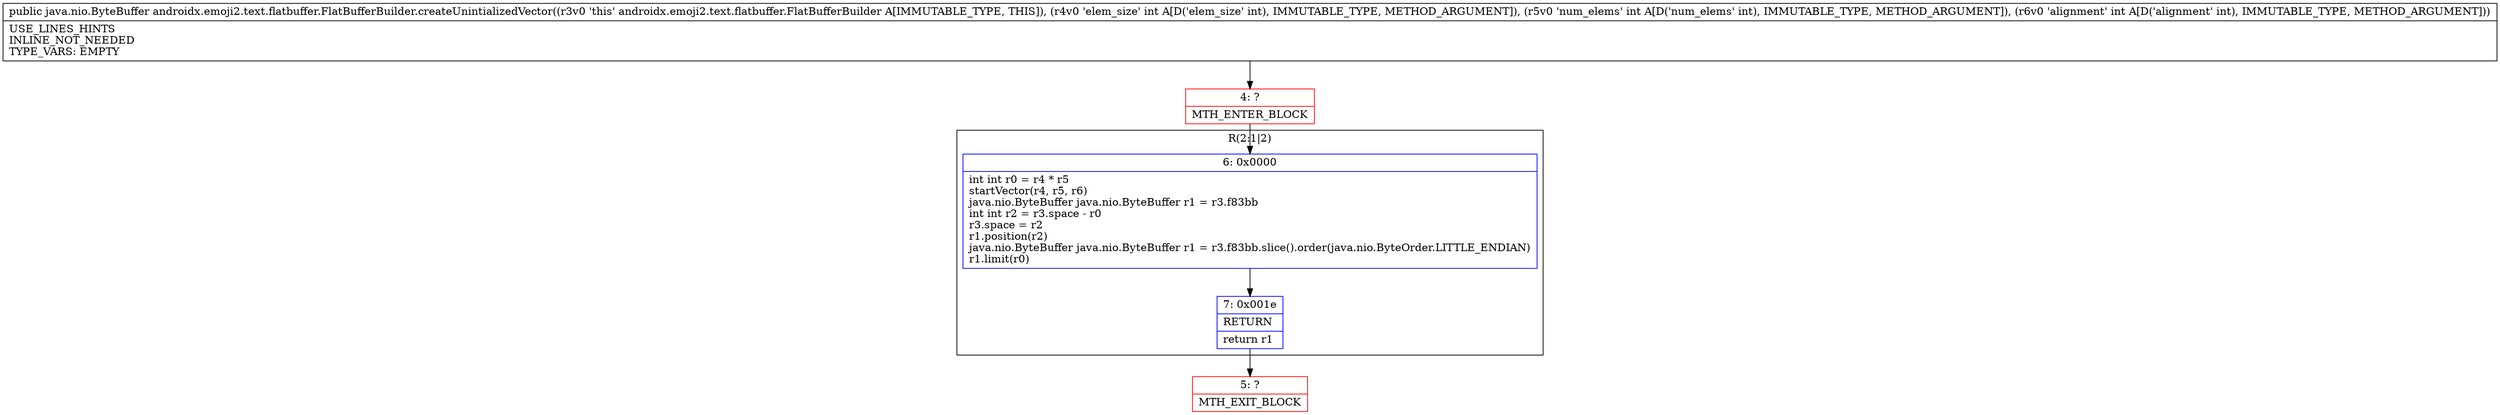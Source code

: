 digraph "CFG forandroidx.emoji2.text.flatbuffer.FlatBufferBuilder.createUnintializedVector(III)Ljava\/nio\/ByteBuffer;" {
subgraph cluster_Region_1028358361 {
label = "R(2:1|2)";
node [shape=record,color=blue];
Node_6 [shape=record,label="{6\:\ 0x0000|int int r0 = r4 * r5\lstartVector(r4, r5, r6)\ljava.nio.ByteBuffer java.nio.ByteBuffer r1 = r3.f83bb\lint int r2 = r3.space \- r0\lr3.space = r2\lr1.position(r2)\ljava.nio.ByteBuffer java.nio.ByteBuffer r1 = r3.f83bb.slice().order(java.nio.ByteOrder.LITTLE_ENDIAN)\lr1.limit(r0)\l}"];
Node_7 [shape=record,label="{7\:\ 0x001e|RETURN\l|return r1\l}"];
}
Node_4 [shape=record,color=red,label="{4\:\ ?|MTH_ENTER_BLOCK\l}"];
Node_5 [shape=record,color=red,label="{5\:\ ?|MTH_EXIT_BLOCK\l}"];
MethodNode[shape=record,label="{public java.nio.ByteBuffer androidx.emoji2.text.flatbuffer.FlatBufferBuilder.createUnintializedVector((r3v0 'this' androidx.emoji2.text.flatbuffer.FlatBufferBuilder A[IMMUTABLE_TYPE, THIS]), (r4v0 'elem_size' int A[D('elem_size' int), IMMUTABLE_TYPE, METHOD_ARGUMENT]), (r5v0 'num_elems' int A[D('num_elems' int), IMMUTABLE_TYPE, METHOD_ARGUMENT]), (r6v0 'alignment' int A[D('alignment' int), IMMUTABLE_TYPE, METHOD_ARGUMENT]))  | USE_LINES_HINTS\lINLINE_NOT_NEEDED\lTYPE_VARS: EMPTY\l}"];
MethodNode -> Node_4;Node_6 -> Node_7;
Node_7 -> Node_5;
Node_4 -> Node_6;
}

